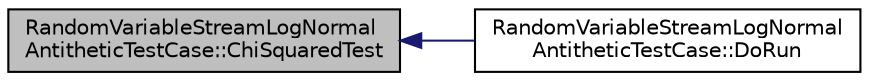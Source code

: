 digraph "RandomVariableStreamLogNormalAntitheticTestCase::ChiSquaredTest"
{
  edge [fontname="Helvetica",fontsize="10",labelfontname="Helvetica",labelfontsize="10"];
  node [fontname="Helvetica",fontsize="10",shape=record];
  rankdir="LR";
  Node1 [label="RandomVariableStreamLogNormal\lAntitheticTestCase::ChiSquaredTest",height=0.2,width=0.4,color="black", fillcolor="grey75", style="filled", fontcolor="black"];
  Node1 -> Node2 [dir="back",color="midnightblue",fontsize="10",style="solid"];
  Node2 [label="RandomVariableStreamLogNormal\lAntitheticTestCase::DoRun",height=0.2,width=0.4,color="black", fillcolor="white", style="filled",URL="$d1/d0c/classRandomVariableStreamLogNormalAntitheticTestCase.html#a723deffbfad7dbfbeecee15109aa20fc",tooltip="Implementation to actually run this TestCase. "];
}
